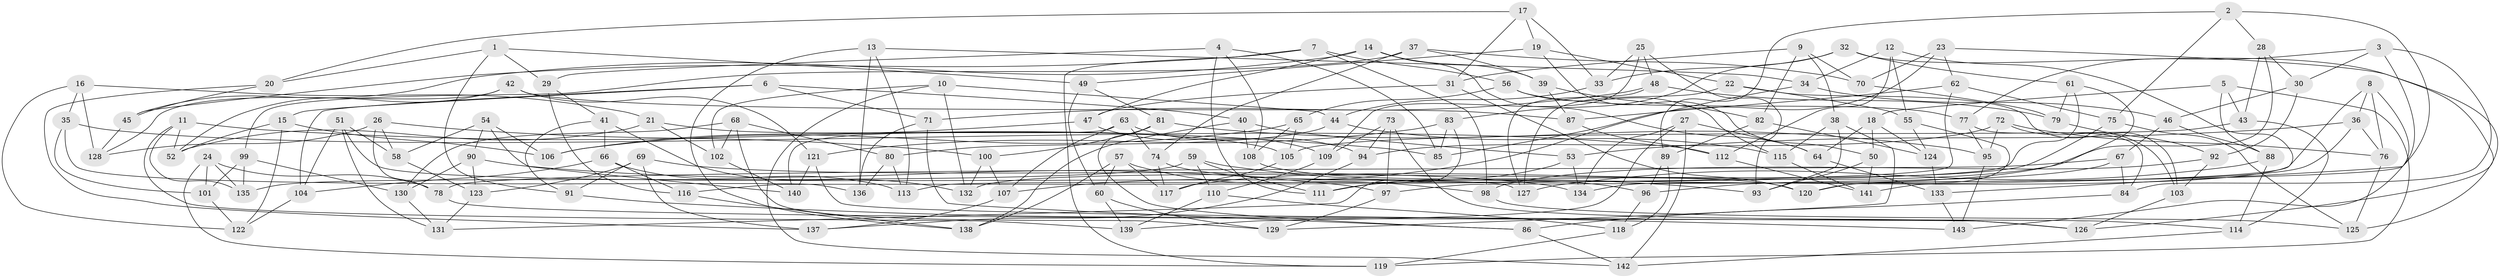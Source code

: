 // coarse degree distribution, {6: 0.4, 4: 0.56, 5: 0.03, 3: 0.01}
// Generated by graph-tools (version 1.1) at 2025/52/02/27/25 19:52:30]
// undirected, 143 vertices, 286 edges
graph export_dot {
graph [start="1"]
  node [color=gray90,style=filled];
  1;
  2;
  3;
  4;
  5;
  6;
  7;
  8;
  9;
  10;
  11;
  12;
  13;
  14;
  15;
  16;
  17;
  18;
  19;
  20;
  21;
  22;
  23;
  24;
  25;
  26;
  27;
  28;
  29;
  30;
  31;
  32;
  33;
  34;
  35;
  36;
  37;
  38;
  39;
  40;
  41;
  42;
  43;
  44;
  45;
  46;
  47;
  48;
  49;
  50;
  51;
  52;
  53;
  54;
  55;
  56;
  57;
  58;
  59;
  60;
  61;
  62;
  63;
  64;
  65;
  66;
  67;
  68;
  69;
  70;
  71;
  72;
  73;
  74;
  75;
  76;
  77;
  78;
  79;
  80;
  81;
  82;
  83;
  84;
  85;
  86;
  87;
  88;
  89;
  90;
  91;
  92;
  93;
  94;
  95;
  96;
  97;
  98;
  99;
  100;
  101;
  102;
  103;
  104;
  105;
  106;
  107;
  108;
  109;
  110;
  111;
  112;
  113;
  114;
  115;
  116;
  117;
  118;
  119;
  120;
  121;
  122;
  123;
  124;
  125;
  126;
  127;
  128;
  129;
  130;
  131;
  132;
  133;
  134;
  135;
  136;
  137;
  138;
  139;
  140;
  141;
  142;
  143;
  1 -- 91;
  1 -- 20;
  1 -- 29;
  1 -- 49;
  2 -- 97;
  2 -- 75;
  2 -- 89;
  2 -- 28;
  3 -- 77;
  3 -- 30;
  3 -- 84;
  3 -- 133;
  4 -- 108;
  4 -- 85;
  4 -- 29;
  4 -- 111;
  5 -- 88;
  5 -- 18;
  5 -- 43;
  5 -- 119;
  6 -- 104;
  6 -- 15;
  6 -- 71;
  6 -- 40;
  7 -- 119;
  7 -- 56;
  7 -- 98;
  7 -- 45;
  8 -- 36;
  8 -- 143;
  8 -- 76;
  8 -- 134;
  9 -- 70;
  9 -- 31;
  9 -- 38;
  9 -- 82;
  10 -- 102;
  10 -- 142;
  10 -- 132;
  10 -- 44;
  11 -- 135;
  11 -- 85;
  11 -- 52;
  11 -- 139;
  12 -- 55;
  12 -- 141;
  12 -- 34;
  12 -- 112;
  13 -- 136;
  13 -- 113;
  13 -- 138;
  13 -- 34;
  14 -- 64;
  14 -- 45;
  14 -- 39;
  14 -- 47;
  15 -- 52;
  15 -- 122;
  15 -- 106;
  16 -- 35;
  16 -- 21;
  16 -- 128;
  16 -- 122;
  17 -- 33;
  17 -- 20;
  17 -- 31;
  17 -- 19;
  18 -- 64;
  18 -- 50;
  18 -- 124;
  19 -- 50;
  19 -- 22;
  19 -- 49;
  20 -- 137;
  20 -- 45;
  21 -- 102;
  21 -- 52;
  21 -- 105;
  22 -- 103;
  22 -- 127;
  22 -- 55;
  23 -- 126;
  23 -- 70;
  23 -- 85;
  23 -- 62;
  24 -- 119;
  24 -- 101;
  24 -- 78;
  24 -- 135;
  25 -- 93;
  25 -- 33;
  25 -- 48;
  25 -- 109;
  26 -- 128;
  26 -- 100;
  26 -- 78;
  26 -- 58;
  27 -- 134;
  27 -- 64;
  27 -- 139;
  27 -- 142;
  28 -- 43;
  28 -- 117;
  28 -- 30;
  29 -- 41;
  29 -- 116;
  30 -- 46;
  30 -- 92;
  31 -- 47;
  31 -- 120;
  32 -- 61;
  32 -- 33;
  32 -- 83;
  32 -- 125;
  33 -- 44;
  34 -- 46;
  34 -- 107;
  35 -- 101;
  35 -- 136;
  35 -- 112;
  36 -- 120;
  36 -- 76;
  36 -- 53;
  37 -- 99;
  37 -- 74;
  37 -- 39;
  37 -- 70;
  38 -- 115;
  38 -- 129;
  38 -- 93;
  39 -- 82;
  39 -- 87;
  40 -- 108;
  40 -- 53;
  40 -- 138;
  41 -- 66;
  41 -- 91;
  41 -- 132;
  42 -- 87;
  42 -- 52;
  42 -- 121;
  42 -- 128;
  43 -- 114;
  43 -- 105;
  44 -- 115;
  44 -- 80;
  45 -- 128;
  46 -- 88;
  46 -- 67;
  47 -- 109;
  47 -- 106;
  48 -- 79;
  48 -- 71;
  48 -- 127;
  49 -- 60;
  49 -- 81;
  50 -- 141;
  50 -- 93;
  51 -- 58;
  51 -- 131;
  51 -- 104;
  51 -- 127;
  53 -- 111;
  53 -- 134;
  54 -- 106;
  54 -- 58;
  54 -- 140;
  54 -- 90;
  55 -- 124;
  55 -- 120;
  56 -- 115;
  56 -- 65;
  56 -- 77;
  57 -- 98;
  57 -- 60;
  57 -- 117;
  57 -- 138;
  58 -- 123;
  59 -- 110;
  59 -- 111;
  59 -- 93;
  59 -- 135;
  60 -- 129;
  60 -- 139;
  61 -- 111;
  61 -- 113;
  61 -- 79;
  62 -- 116;
  62 -- 87;
  62 -- 75;
  63 -- 107;
  63 -- 94;
  63 -- 74;
  63 -- 140;
  64 -- 133;
  65 -- 106;
  65 -- 108;
  65 -- 105;
  66 -- 113;
  66 -- 104;
  66 -- 116;
  67 -- 96;
  67 -- 84;
  67 -- 78;
  68 -- 130;
  68 -- 80;
  68 -- 129;
  68 -- 102;
  69 -- 123;
  69 -- 91;
  69 -- 137;
  69 -- 134;
  70 -- 79;
  71 -- 86;
  71 -- 136;
  72 -- 94;
  72 -- 103;
  72 -- 95;
  72 -- 76;
  73 -- 94;
  73 -- 109;
  73 -- 126;
  73 -- 97;
  74 -- 96;
  74 -- 117;
  75 -- 132;
  75 -- 125;
  76 -- 125;
  77 -- 84;
  77 -- 95;
  78 -- 114;
  79 -- 92;
  80 -- 113;
  80 -- 136;
  81 -- 95;
  81 -- 86;
  81 -- 100;
  82 -- 89;
  82 -- 124;
  83 -- 121;
  83 -- 131;
  83 -- 85;
  84 -- 86;
  86 -- 142;
  87 -- 112;
  88 -- 127;
  88 -- 114;
  89 -- 118;
  89 -- 96;
  90 -- 130;
  90 -- 123;
  90 -- 97;
  91 -- 143;
  92 -- 98;
  92 -- 103;
  94 -- 137;
  95 -- 143;
  96 -- 118;
  97 -- 129;
  98 -- 125;
  99 -- 135;
  99 -- 101;
  99 -- 130;
  100 -- 107;
  100 -- 132;
  101 -- 122;
  102 -- 140;
  103 -- 126;
  104 -- 122;
  105 -- 117;
  107 -- 137;
  108 -- 120;
  109 -- 110;
  110 -- 139;
  110 -- 118;
  112 -- 141;
  114 -- 142;
  115 -- 141;
  116 -- 138;
  118 -- 119;
  121 -- 126;
  121 -- 140;
  123 -- 131;
  124 -- 133;
  130 -- 131;
  133 -- 143;
}
